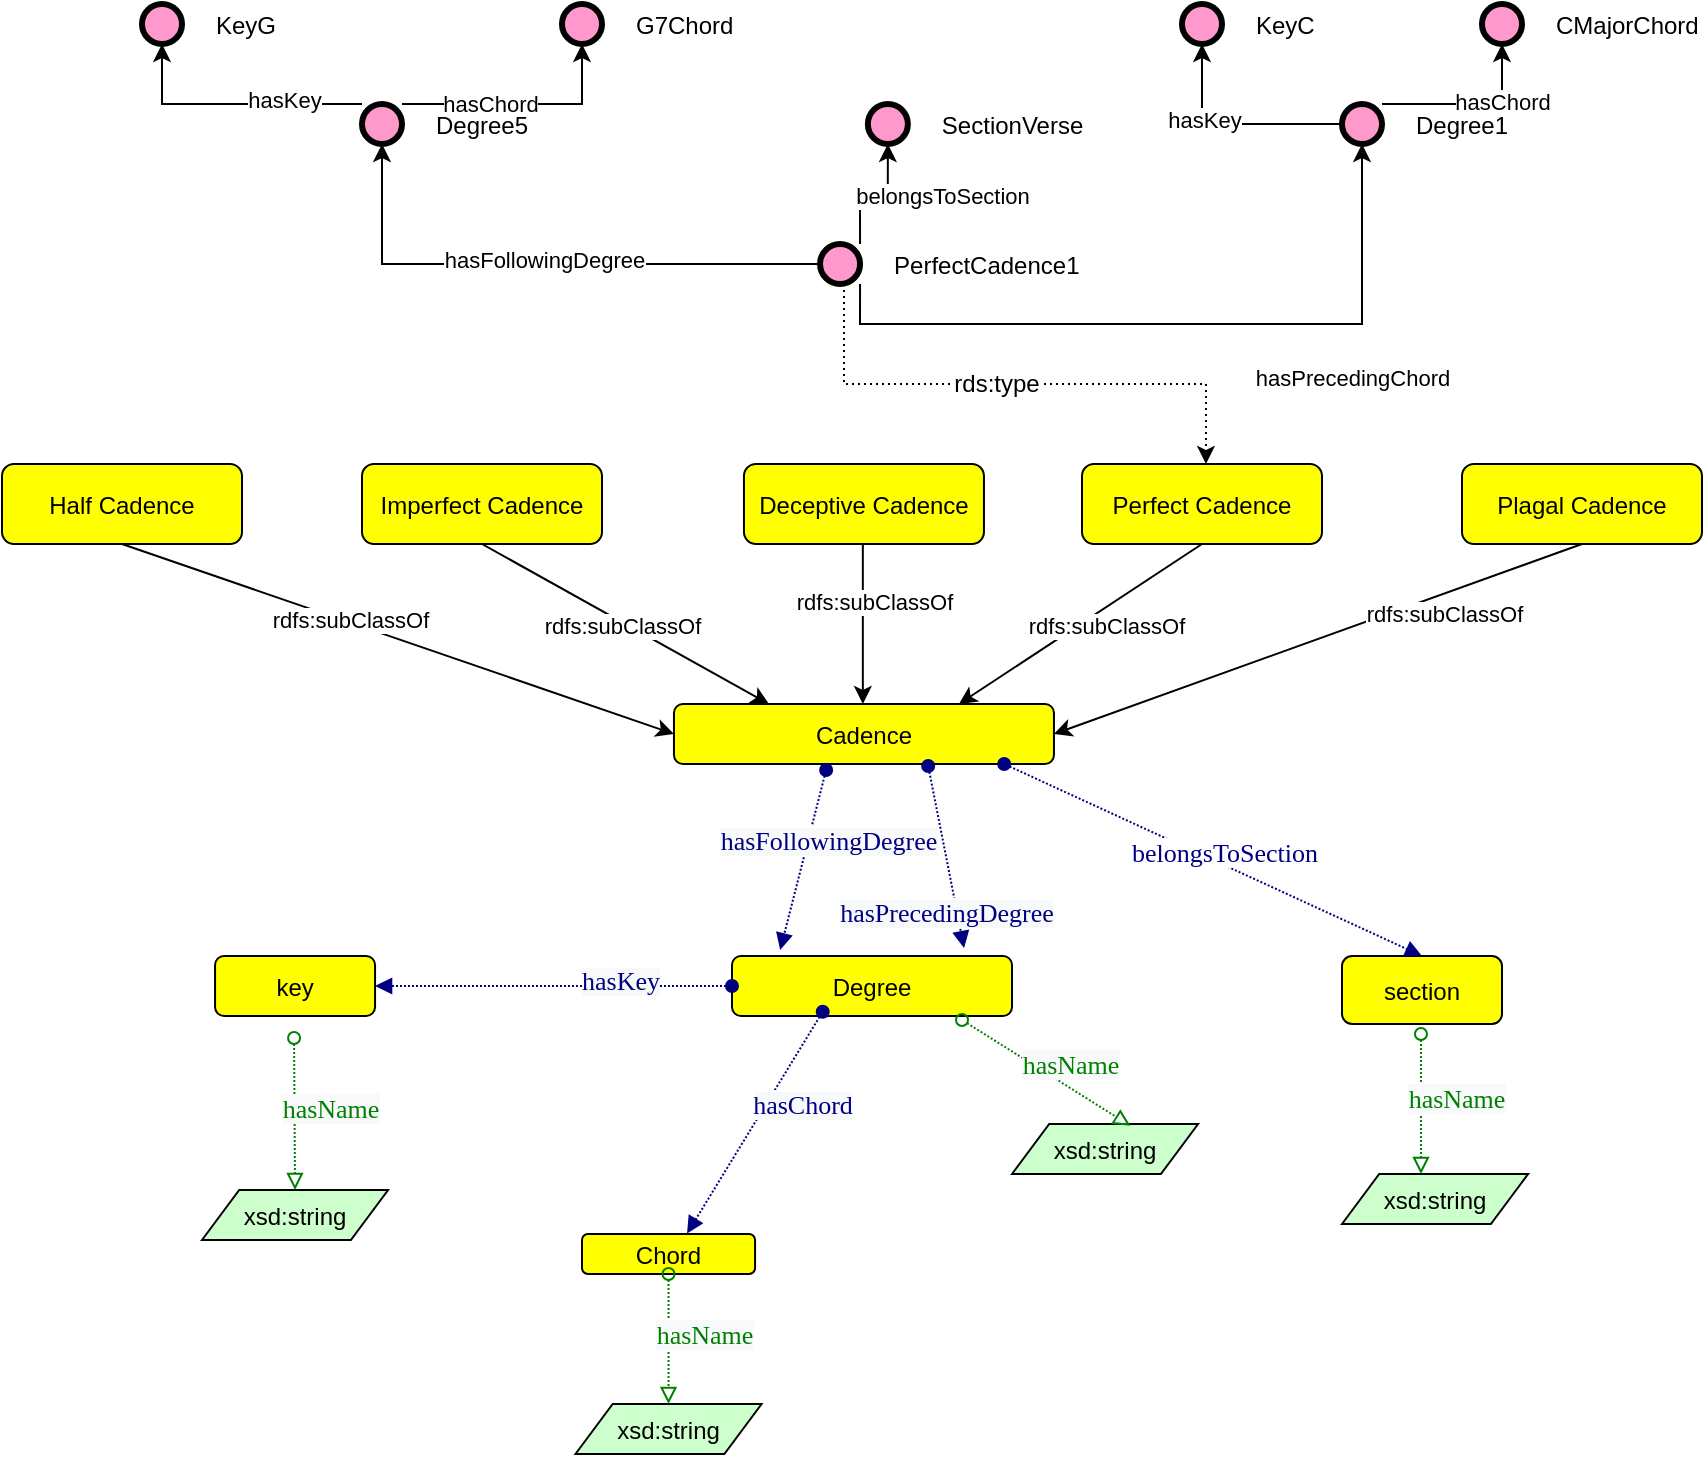 <mxfile version="24.7.5">
  <diagram name="Pagina-1" id="4dVb2HpnD1jWV-ccPuH6">
    <mxGraphModel dx="1020" dy="528" grid="1" gridSize="10" guides="1" tooltips="1" connect="1" arrows="1" fold="1" page="1" pageScale="1" pageWidth="1169" pageHeight="827" math="0" shadow="0">
      <root>
        <mxCell id="0" />
        <mxCell id="1" parent="0" />
        <mxCell id="ysbT00GofvheHlbjGQ7w-10" style="rounded=0;orthogonalLoop=1;jettySize=auto;html=1;exitX=0;exitY=0.5;exitDx=0;exitDy=0;entryX=0.5;entryY=1;entryDx=0;entryDy=0;endArrow=none;endFill=0;startArrow=classic;startFill=1;" parent="1" source="ysbT00GofvheHlbjGQ7w-1" target="ysbT00GofvheHlbjGQ7w-3" edge="1">
          <mxGeometry relative="1" as="geometry" />
        </mxCell>
        <mxCell id="ysbT00GofvheHlbjGQ7w-16" value="rdfs:subClassOf" style="edgeLabel;html=1;align=center;verticalAlign=middle;resizable=0;points=[];" parent="ysbT00GofvheHlbjGQ7w-10" vertex="1" connectable="0">
          <mxGeometry x="0.409" y="2" relative="1" as="geometry">
            <mxPoint x="33" y="8" as="offset" />
          </mxGeometry>
        </mxCell>
        <mxCell id="ysbT00GofvheHlbjGQ7w-11" style="rounded=0;orthogonalLoop=1;jettySize=auto;html=1;exitX=0.5;exitY=1;exitDx=0;exitDy=0;entryX=0.25;entryY=0;entryDx=0;entryDy=0;" parent="1" source="ysbT00GofvheHlbjGQ7w-5" target="ysbT00GofvheHlbjGQ7w-1" edge="1">
          <mxGeometry relative="1" as="geometry" />
        </mxCell>
        <mxCell id="ysbT00GofvheHlbjGQ7w-17" value="rdfs:subClassOf" style="edgeLabel;html=1;align=center;verticalAlign=middle;resizable=0;points=[];" parent="ysbT00GofvheHlbjGQ7w-11" vertex="1" connectable="0">
          <mxGeometry x="0.507" relative="1" as="geometry">
            <mxPoint x="-39" y="-20" as="offset" />
          </mxGeometry>
        </mxCell>
        <mxCell id="ysbT00GofvheHlbjGQ7w-12" style="rounded=0;orthogonalLoop=1;jettySize=auto;html=1;exitX=0.5;exitY=1;exitDx=0;exitDy=0;entryX=0.75;entryY=0;entryDx=0;entryDy=0;" parent="1" source="ysbT00GofvheHlbjGQ7w-6" target="ysbT00GofvheHlbjGQ7w-1" edge="1">
          <mxGeometry relative="1" as="geometry" />
        </mxCell>
        <mxCell id="ysbT00GofvheHlbjGQ7w-18" value="rdfs:subClassOf" style="edgeLabel;html=1;align=center;verticalAlign=middle;resizable=0;points=[];" parent="ysbT00GofvheHlbjGQ7w-12" vertex="1" connectable="0">
          <mxGeometry x="0.628" y="-2" relative="1" as="geometry">
            <mxPoint x="52" y="-23" as="offset" />
          </mxGeometry>
        </mxCell>
        <mxCell id="ysbT00GofvheHlbjGQ7w-13" style="rounded=0;orthogonalLoop=1;jettySize=auto;html=1;exitX=0.5;exitY=1;exitDx=0;exitDy=0;entryX=1;entryY=0.5;entryDx=0;entryDy=0;" parent="1" source="ysbT00GofvheHlbjGQ7w-7" target="ysbT00GofvheHlbjGQ7w-1" edge="1">
          <mxGeometry relative="1" as="geometry" />
        </mxCell>
        <mxCell id="ysbT00GofvheHlbjGQ7w-19" value="rdfs:subClassOf" style="edgeLabel;html=1;align=center;verticalAlign=middle;resizable=0;points=[];" parent="ysbT00GofvheHlbjGQ7w-13" vertex="1" connectable="0">
          <mxGeometry x="0.476" relative="1" as="geometry">
            <mxPoint x="126" y="-35" as="offset" />
          </mxGeometry>
        </mxCell>
        <mxCell id="ysbT00GofvheHlbjGQ7w-1" value="Cadence" style="graphMlID=n4;shape=rect;rounded=1;arcsize=30;fillColor=#ffff00;strokeColor=#000000;strokeWidth=1.0" parent="1" vertex="1">
          <mxGeometry x="415.98" y="360" width="190" height="30" as="geometry" />
        </mxCell>
        <mxCell id="ysbT00GofvheHlbjGQ7w-3" value="Half Cadence" style="graphMlID=n4;shape=rect;rounded=1;arcsize=30;fillColor=#ffff00;strokeColor=#000000;strokeWidth=1.0" parent="1" vertex="1">
          <mxGeometry x="80" y="240" width="120" height="40" as="geometry" />
        </mxCell>
        <mxCell id="ysbT00GofvheHlbjGQ7w-5" value="Imperfect Cadence" style="graphMlID=n4;shape=rect;rounded=1;arcsize=30;fillColor=#ffff00;strokeColor=#000000;strokeWidth=1.0" parent="1" vertex="1">
          <mxGeometry x="260" y="240" width="120" height="40" as="geometry" />
        </mxCell>
        <mxCell id="ysbT00GofvheHlbjGQ7w-6" value="Perfect Cadence" style="graphMlID=n4;shape=rect;rounded=1;arcsize=30;fillColor=#ffff00;strokeColor=#000000;strokeWidth=1.0" parent="1" vertex="1">
          <mxGeometry x="620" y="240" width="120" height="40" as="geometry" />
        </mxCell>
        <mxCell id="ysbT00GofvheHlbjGQ7w-7" value="Plagal Cadence" style="graphMlID=n4;shape=rect;rounded=1;arcsize=30;fillColor=#ffff00;strokeColor=#000000;strokeWidth=1.0" parent="1" vertex="1">
          <mxGeometry x="810" y="240" width="120" height="40" as="geometry" />
        </mxCell>
        <mxCell id="ysbT00GofvheHlbjGQ7w-22" value="Degree" style="graphMlID=n4;shape=rect;rounded=1;arcsize=30;fillColor=#ffff00;strokeColor=#000000;strokeWidth=1.0" parent="1" vertex="1">
          <mxGeometry x="445" y="486" width="140" height="30" as="geometry" />
        </mxCell>
        <mxCell id="ysbT00GofvheHlbjGQ7w-23" value="key" style="graphMlID=n4;shape=rect;rounded=1;arcsize=30;fillColor=#ffff00;strokeColor=#000000;strokeWidth=1.0" parent="1" vertex="1">
          <mxGeometry x="186.53" y="486" width="80" height="30" as="geometry" />
        </mxCell>
        <mxCell id="ysbT00GofvheHlbjGQ7w-24" value="section" style="graphMlID=n4;shape=rect;rounded=1;arcsize=30;fillColor=#ffff00;strokeColor=#000000;strokeWidth=1.0" parent="1" vertex="1">
          <mxGeometry x="750" y="486" width="80" height="34" as="geometry" />
        </mxCell>
        <mxCell id="eLWtmVyoUUouMIqwLgfq-1" value="" style="graphMlID=e6;rounded=0;endArrow=block;strokeColor=#008000;dashed=1;dashPattern=1 1;strokeWidth=1.0;startArrow=oval;startFill=0;endFill=0;" parent="1" edge="1">
          <mxGeometry relative="1" as="geometry">
            <Array as="points" />
            <mxPoint x="789.49" y="525" as="sourcePoint" />
            <mxPoint x="789.49" y="595" as="targetPoint" />
          </mxGeometry>
        </mxCell>
        <mxCell id="eLWtmVyoUUouMIqwLgfq-2" value="&lt;font size=&quot;1&quot; face=&quot;dialog&quot; color=&quot;#008000&quot;&gt;&lt;span style=&quot;background-color: rgb(248, 249, 250); font-size: 13px;&quot;&gt;hasName&lt;/span&gt;&lt;/font&gt;" style="text;html=1;align=center;verticalAlign=middle;resizable=0;points=[];labelBackgroundColor=#ffffff;" parent="eLWtmVyoUUouMIqwLgfq-1" vertex="1" connectable="0">
          <mxGeometry x="-0.087" y="3" relative="1" as="geometry">
            <mxPoint x="14" as="offset" />
          </mxGeometry>
        </mxCell>
        <mxCell id="eLWtmVyoUUouMIqwLgfq-3" value="" style="graphMlID=e6;rounded=0;endArrow=block;strokeColor=#008000;dashed=1;dashPattern=1 1;strokeWidth=1.0;startArrow=oval;startFill=0;endFill=0;entryX=0.5;entryY=0;entryDx=0;entryDy=0;" parent="1" target="eLWtmVyoUUouMIqwLgfq-24" edge="1">
          <mxGeometry relative="1" as="geometry">
            <Array as="points" />
            <mxPoint x="226.03" y="527" as="sourcePoint" />
            <mxPoint x="226.03" y="597" as="targetPoint" />
          </mxGeometry>
        </mxCell>
        <mxCell id="eLWtmVyoUUouMIqwLgfq-4" value="&lt;font size=&quot;1&quot; face=&quot;dialog&quot; color=&quot;#008000&quot;&gt;&lt;span style=&quot;background-color: rgb(248, 249, 250); font-size: 13px;&quot;&gt;hasName&lt;/span&gt;&lt;/font&gt;" style="text;html=1;align=center;verticalAlign=middle;resizable=0;points=[];labelBackgroundColor=#ffffff;" parent="eLWtmVyoUUouMIqwLgfq-3" vertex="1" connectable="0">
          <mxGeometry x="-0.087" y="3" relative="1" as="geometry">
            <mxPoint x="14" as="offset" />
          </mxGeometry>
        </mxCell>
        <mxCell id="eLWtmVyoUUouMIqwLgfq-5" value="" style="graphMlID=e5;rounded=0;endArrow=block;strokeColor=#000080;dashed=1;dashPattern=1 1;strokeWidth=1.0;startArrow=oval;startFill=1;endFill=1;entryX=1;entryY=0.5;entryDx=0;entryDy=0;exitX=0;exitY=0.5;exitDx=0;exitDy=0;" parent="1" source="ysbT00GofvheHlbjGQ7w-22" target="ysbT00GofvheHlbjGQ7w-23" edge="1">
          <mxGeometry relative="1" as="geometry">
            <mxPoint x="440" y="510" as="sourcePoint" />
            <mxPoint x="383.58" y="480" as="targetPoint" />
          </mxGeometry>
        </mxCell>
        <mxCell id="eLWtmVyoUUouMIqwLgfq-6" value="&lt;span style=&quot;color: rgb(0, 0, 128); font-family: dialog; background-color: rgb(248, 249, 250);&quot;&gt;&lt;font style=&quot;font-size: 13px;&quot;&gt;hasKey&lt;/font&gt;&lt;/span&gt;" style="text;html=1;align=center;verticalAlign=middle;resizable=0;points=[];labelBackgroundColor=#ffffff;" parent="eLWtmVyoUUouMIqwLgfq-5" vertex="1" connectable="0">
          <mxGeometry x="-0.138" y="-3" relative="1" as="geometry">
            <mxPoint x="21" as="offset" />
          </mxGeometry>
        </mxCell>
        <mxCell id="eLWtmVyoUUouMIqwLgfq-8" value="" style="graphMlID=e5;rounded=0;endArrow=block;strokeColor=#000080;dashed=1;dashPattern=1 1;strokeWidth=1.0;startArrow=oval;startFill=1;endFill=1;exitX=0.369;exitY=1.1;exitDx=0;exitDy=0;exitPerimeter=0;entryX=0.172;entryY=-0.1;entryDx=0;entryDy=0;entryPerimeter=0;" parent="1" target="ysbT00GofvheHlbjGQ7w-22" edge="1">
          <mxGeometry relative="1" as="geometry">
            <mxPoint x="492.07" y="393" as="sourcePoint" />
            <mxPoint x="415.98" y="490" as="targetPoint" />
          </mxGeometry>
        </mxCell>
        <mxCell id="eLWtmVyoUUouMIqwLgfq-9" value="&lt;span style=&quot;color: rgb(0, 0, 128); font-family: dialog; background-color: rgb(248, 249, 250);&quot;&gt;&lt;font style=&quot;font-size: 13px;&quot;&gt;hasFollowingDegree&lt;/font&gt;&lt;/span&gt;" style="text;html=1;align=center;verticalAlign=middle;resizable=0;points=[];labelBackgroundColor=#ffffff;" parent="eLWtmVyoUUouMIqwLgfq-8" vertex="1" connectable="0">
          <mxGeometry x="-0.138" y="-3" relative="1" as="geometry">
            <mxPoint x="13" y="-3" as="offset" />
          </mxGeometry>
        </mxCell>
        <mxCell id="eLWtmVyoUUouMIqwLgfq-11" value="" style="graphMlID=e5;rounded=0;endArrow=block;strokeColor=#000080;dashed=1;dashPattern=1 1;strokeWidth=1.0;startArrow=oval;startFill=1;endFill=1;exitX=0.669;exitY=1.033;exitDx=0;exitDy=0;exitPerimeter=0;entryX=0.829;entryY=-0.133;entryDx=0;entryDy=0;entryPerimeter=0;" parent="1" source="ysbT00GofvheHlbjGQ7w-1" target="ysbT00GofvheHlbjGQ7w-22" edge="1">
          <mxGeometry relative="1" as="geometry">
            <mxPoint x="488" y="404" as="sourcePoint" />
            <mxPoint x="570" y="490" as="targetPoint" />
          </mxGeometry>
        </mxCell>
        <mxCell id="eLWtmVyoUUouMIqwLgfq-12" value="&lt;span style=&quot;font-family: dialog; background-color: rgb(248, 249, 250);&quot;&gt;&lt;font color=&quot;#000080&quot; style=&quot;font-size: 13px;&quot;&gt;hasPrecedingDegree&lt;/font&gt;&lt;/span&gt;" style="text;html=1;align=center;verticalAlign=middle;resizable=0;points=[];labelBackgroundColor=#ffffff;" parent="eLWtmVyoUUouMIqwLgfq-11" vertex="1" connectable="0">
          <mxGeometry x="-0.138" y="-3" relative="1" as="geometry">
            <mxPoint x="4" y="33" as="offset" />
          </mxGeometry>
        </mxCell>
        <mxCell id="eLWtmVyoUUouMIqwLgfq-13" value="" style="graphMlID=e5;rounded=0;endArrow=block;strokeColor=#000080;dashed=1;dashPattern=1 1;strokeWidth=1.0;startArrow=oval;startFill=1;endFill=1;exitX=0.869;exitY=1;exitDx=0;exitDy=0;entryX=0.5;entryY=0;entryDx=0;entryDy=0;exitPerimeter=0;" parent="1" source="ysbT00GofvheHlbjGQ7w-1" target="ysbT00GofvheHlbjGQ7w-24" edge="1">
          <mxGeometry relative="1" as="geometry">
            <mxPoint x="551.968" y="404" as="sourcePoint" />
            <mxPoint x="552.97" y="480" as="targetPoint" />
          </mxGeometry>
        </mxCell>
        <mxCell id="eLWtmVyoUUouMIqwLgfq-14" value="&lt;span style=&quot;caret-color: rgb(0, 0, 0); font-family: -webkit-standard; text-align: start; text-wrap: wrap;&quot;&gt;&lt;font style=&quot;font-size: 13px;&quot; color=&quot;#000080&quot;&gt;belongsToSection&lt;/font&gt;&lt;/span&gt;" style="text;html=1;align=center;verticalAlign=middle;resizable=0;points=[];labelBackgroundColor=#ffffff;" parent="eLWtmVyoUUouMIqwLgfq-13" vertex="1" connectable="0">
          <mxGeometry x="-0.138" y="-3" relative="1" as="geometry">
            <mxPoint x="21" as="offset" />
          </mxGeometry>
        </mxCell>
        <mxCell id="eLWtmVyoUUouMIqwLgfq-21" value="xsd:string" style="graphMlID=n6;shape=parallelogram;fillColor=#ccffcc;strokeColor=#000000;strokeWidth=1.0" parent="1" vertex="1">
          <mxGeometry x="750" y="595" width="93.05" height="25" as="geometry" />
        </mxCell>
        <mxCell id="eLWtmVyoUUouMIqwLgfq-24" value="xsd:string" style="graphMlID=n6;shape=parallelogram;fillColor=#ccffcc;strokeColor=#000000;strokeWidth=1.0" parent="1" vertex="1">
          <mxGeometry x="180" y="603" width="93.05" height="25" as="geometry" />
        </mxCell>
        <mxCell id="eLWtmVyoUUouMIqwLgfq-41" style="edgeStyle=orthogonalEdgeStyle;rounded=0;orthogonalLoop=1;jettySize=auto;html=1;exitX=0;exitY=0.5;exitDx=0;exitDy=0;entryX=0.5;entryY=1;entryDx=0;entryDy=0;" parent="1" source="eLWtmVyoUUouMIqwLgfq-29" target="eLWtmVyoUUouMIqwLgfq-38" edge="1">
          <mxGeometry relative="1" as="geometry" />
        </mxCell>
        <mxCell id="eLWtmVyoUUouMIqwLgfq-48" value="hasFollowingDegree" style="edgeLabel;html=1;align=center;verticalAlign=middle;resizable=0;points=[];" parent="eLWtmVyoUUouMIqwLgfq-41" vertex="1" connectable="0">
          <mxGeometry x="-0.011" y="-2" relative="1" as="geometry">
            <mxPoint as="offset" />
          </mxGeometry>
        </mxCell>
        <mxCell id="eLWtmVyoUUouMIqwLgfq-43" style="edgeStyle=orthogonalEdgeStyle;rounded=0;orthogonalLoop=1;jettySize=auto;html=1;exitX=1;exitY=0;exitDx=0;exitDy=0;entryX=0.5;entryY=1;entryDx=0;entryDy=0;" parent="1" source="eLWtmVyoUUouMIqwLgfq-29" target="eLWtmVyoUUouMIqwLgfq-36" edge="1">
          <mxGeometry relative="1" as="geometry" />
        </mxCell>
        <mxCell id="eLWtmVyoUUouMIqwLgfq-46" value="belongsToSection" style="edgeLabel;html=1;align=center;verticalAlign=middle;resizable=0;points=[];" parent="eLWtmVyoUUouMIqwLgfq-43" vertex="1" connectable="0">
          <mxGeometry x="0.217" y="-1" relative="1" as="geometry">
            <mxPoint x="26" y="1" as="offset" />
          </mxGeometry>
        </mxCell>
        <mxCell id="eLWtmVyoUUouMIqwLgfq-44" style="edgeStyle=orthogonalEdgeStyle;rounded=0;orthogonalLoop=1;jettySize=auto;html=1;exitX=1;exitY=1;exitDx=0;exitDy=0;entryX=0.5;entryY=1;entryDx=0;entryDy=0;" parent="1" source="eLWtmVyoUUouMIqwLgfq-29" target="eLWtmVyoUUouMIqwLgfq-35" edge="1">
          <mxGeometry relative="1" as="geometry">
            <Array as="points">
              <mxPoint x="509" y="170" />
              <mxPoint x="760" y="170" />
              <mxPoint x="760" y="80" />
            </Array>
          </mxGeometry>
        </mxCell>
        <mxCell id="eLWtmVyoUUouMIqwLgfq-45" value="hasPrecedingChord" style="edgeLabel;html=1;align=center;verticalAlign=middle;resizable=0;points=[];" parent="eLWtmVyoUUouMIqwLgfq-44" vertex="1" connectable="0">
          <mxGeometry x="0.482" y="-2" relative="1" as="geometry">
            <mxPoint x="-2" y="25" as="offset" />
          </mxGeometry>
        </mxCell>
        <mxCell id="eLWtmVyoUUouMIqwLgfq-29" value="PerfectCadence1" style="graphMlID=n9;shape=ellipse;fillColor=#ff99cc;strokeColor=#000000;strokeWidth=3.0;verticalAlign=middle;labelPosition=right;verticalLabelPosition=middle;align=left;spacingRight=1;spacing=17;" parent="1" vertex="1">
          <mxGeometry x="489.03" y="130" width="20" height="20" as="geometry" />
        </mxCell>
        <mxCell id="eLWtmVyoUUouMIqwLgfq-32" value="" style="endArrow=classic;html=1;textDirection=ltr;rounded=0;edgeStyle=orthogonalEdgeStyle;dashed=1;dashPattern=1 2;" parent="1" edge="1">
          <mxGeometry width="50" height="50" relative="1" as="geometry">
            <mxPoint x="501" y="150" as="sourcePoint" />
            <mxPoint x="681.98" y="240" as="targetPoint" />
            <Array as="points">
              <mxPoint x="501" y="200" />
              <mxPoint x="682" y="200" />
            </Array>
          </mxGeometry>
        </mxCell>
        <mxCell id="eLWtmVyoUUouMIqwLgfq-33" value="rds:type" style="text;html=1;align=center;verticalAlign=middle;resizable=0;points=[];labelBackgroundColor=#ffffff;rotation=0;" parent="eLWtmVyoUUouMIqwLgfq-32" vertex="1" connectable="0">
          <mxGeometry x="-0.221" relative="1" as="geometry">
            <mxPoint x="19.95" as="offset" />
          </mxGeometry>
        </mxCell>
        <mxCell id="hQNiIXWR_pvXNetCPbt0-9" style="edgeStyle=orthogonalEdgeStyle;rounded=0;orthogonalLoop=1;jettySize=auto;html=1;exitX=0;exitY=0.5;exitDx=0;exitDy=0;entryX=0.5;entryY=1;entryDx=0;entryDy=0;" edge="1" parent="1" source="eLWtmVyoUUouMIqwLgfq-35" target="hQNiIXWR_pvXNetCPbt0-4">
          <mxGeometry relative="1" as="geometry" />
        </mxCell>
        <mxCell id="hQNiIXWR_pvXNetCPbt0-12" value="hasKey" style="edgeLabel;html=1;align=center;verticalAlign=middle;resizable=0;points=[];" vertex="1" connectable="0" parent="hQNiIXWR_pvXNetCPbt0-9">
          <mxGeometry x="0.307" y="-1" relative="1" as="geometry">
            <mxPoint as="offset" />
          </mxGeometry>
        </mxCell>
        <mxCell id="hQNiIXWR_pvXNetCPbt0-10" style="edgeStyle=orthogonalEdgeStyle;rounded=0;orthogonalLoop=1;jettySize=auto;html=1;exitX=1;exitY=0;exitDx=0;exitDy=0;entryX=0.5;entryY=1;entryDx=0;entryDy=0;" edge="1" parent="1" source="eLWtmVyoUUouMIqwLgfq-35" target="hQNiIXWR_pvXNetCPbt0-3">
          <mxGeometry relative="1" as="geometry">
            <Array as="points">
              <mxPoint x="830" y="60" />
            </Array>
          </mxGeometry>
        </mxCell>
        <mxCell id="hQNiIXWR_pvXNetCPbt0-11" value="hasChord" style="edgeLabel;html=1;align=center;verticalAlign=middle;resizable=0;points=[];" vertex="1" connectable="0" parent="hQNiIXWR_pvXNetCPbt0-10">
          <mxGeometry x="0.361" relative="1" as="geometry">
            <mxPoint as="offset" />
          </mxGeometry>
        </mxCell>
        <mxCell id="eLWtmVyoUUouMIqwLgfq-35" value="Degree1" style="graphMlID=n9;shape=ellipse;fillColor=#ff99cc;strokeColor=#000000;strokeWidth=3.0;verticalAlign=middle;labelPosition=right;verticalLabelPosition=middle;align=left;spacingRight=1;spacing=17;" parent="1" vertex="1">
          <mxGeometry x="750" y="60" width="20" height="20" as="geometry" />
        </mxCell>
        <mxCell id="eLWtmVyoUUouMIqwLgfq-36" value="SectionVerse" style="graphMlID=n9;shape=ellipse;fillColor=#ff99cc;strokeColor=#000000;strokeWidth=3.0;verticalAlign=middle;labelPosition=right;verticalLabelPosition=middle;align=left;spacingRight=1;spacing=17;" parent="1" vertex="1">
          <mxGeometry x="512.93" y="60" width="20" height="20" as="geometry" />
        </mxCell>
        <mxCell id="eLWtmVyoUUouMIqwLgfq-37" value="G7Chord" style="graphMlID=n9;shape=ellipse;fillColor=#ff99cc;strokeColor=#000000;strokeWidth=3.0;verticalAlign=middle;labelPosition=right;verticalLabelPosition=middle;align=left;spacingRight=1;spacing=17;" parent="1" vertex="1">
          <mxGeometry x="360" y="10" width="20" height="20" as="geometry" />
        </mxCell>
        <mxCell id="hQNiIXWR_pvXNetCPbt0-5" style="edgeStyle=orthogonalEdgeStyle;rounded=0;orthogonalLoop=1;jettySize=auto;html=1;exitX=1;exitY=0;exitDx=0;exitDy=0;entryX=0.5;entryY=1;entryDx=0;entryDy=0;" edge="1" parent="1" source="eLWtmVyoUUouMIqwLgfq-38" target="eLWtmVyoUUouMIqwLgfq-37">
          <mxGeometry relative="1" as="geometry">
            <Array as="points">
              <mxPoint x="370" y="60" />
            </Array>
          </mxGeometry>
        </mxCell>
        <mxCell id="hQNiIXWR_pvXNetCPbt0-8" value="hasChord" style="edgeLabel;html=1;align=center;verticalAlign=middle;resizable=0;points=[];" vertex="1" connectable="0" parent="hQNiIXWR_pvXNetCPbt0-5">
          <mxGeometry x="-0.276" relative="1" as="geometry">
            <mxPoint as="offset" />
          </mxGeometry>
        </mxCell>
        <mxCell id="hQNiIXWR_pvXNetCPbt0-6" style="edgeStyle=orthogonalEdgeStyle;rounded=0;orthogonalLoop=1;jettySize=auto;html=1;exitX=0;exitY=0;exitDx=0;exitDy=0;entryX=0.5;entryY=1;entryDx=0;entryDy=0;" edge="1" parent="1" source="eLWtmVyoUUouMIqwLgfq-38" target="hQNiIXWR_pvXNetCPbt0-2">
          <mxGeometry relative="1" as="geometry">
            <Array as="points">
              <mxPoint x="160" y="60" />
            </Array>
          </mxGeometry>
        </mxCell>
        <mxCell id="hQNiIXWR_pvXNetCPbt0-7" value="hasKey" style="edgeLabel;html=1;align=center;verticalAlign=middle;resizable=0;points=[];" vertex="1" connectable="0" parent="hQNiIXWR_pvXNetCPbt0-6">
          <mxGeometry x="-0.4" y="-2" relative="1" as="geometry">
            <mxPoint as="offset" />
          </mxGeometry>
        </mxCell>
        <mxCell id="eLWtmVyoUUouMIqwLgfq-38" value="Degree5" style="graphMlID=n9;shape=ellipse;fillColor=#ff99cc;strokeColor=#000000;strokeWidth=3.0;verticalAlign=middle;labelPosition=right;verticalLabelPosition=middle;align=left;spacingRight=1;spacing=17;" parent="1" vertex="1">
          <mxGeometry x="260" y="60" width="20" height="20" as="geometry" />
        </mxCell>
        <mxCell id="eLWtmVyoUUouMIqwLgfq-49" value="xsd:string" style="graphMlID=n6;shape=parallelogram;fillColor=#ccffcc;strokeColor=#000000;strokeWidth=1.0" parent="1" vertex="1">
          <mxGeometry x="585" y="570" width="93.05" height="25" as="geometry" />
        </mxCell>
        <mxCell id="eLWtmVyoUUouMIqwLgfq-50" value="" style="graphMlID=e6;rounded=0;endArrow=block;strokeColor=#008000;dashed=1;dashPattern=1 1;strokeWidth=1.0;startArrow=oval;startFill=0;endFill=0;entryX=0.636;entryY=0.036;entryDx=0;entryDy=0;entryPerimeter=0;" parent="1" target="eLWtmVyoUUouMIqwLgfq-49" edge="1">
          <mxGeometry relative="1" as="geometry">
            <Array as="points" />
            <mxPoint x="560" y="518" as="sourcePoint" />
            <mxPoint x="583.98" y="586" as="targetPoint" />
          </mxGeometry>
        </mxCell>
        <mxCell id="eLWtmVyoUUouMIqwLgfq-51" value="&lt;font size=&quot;1&quot; face=&quot;dialog&quot; color=&quot;#008000&quot;&gt;&lt;span style=&quot;background-color: rgb(248, 249, 250); font-size: 13px;&quot;&gt;hasName&lt;/span&gt;&lt;/font&gt;" style="text;html=1;align=center;verticalAlign=middle;resizable=0;points=[];labelBackgroundColor=#ffffff;" parent="eLWtmVyoUUouMIqwLgfq-50" vertex="1" connectable="0">
          <mxGeometry x="-0.087" y="3" relative="1" as="geometry">
            <mxPoint x="14" as="offset" />
          </mxGeometry>
        </mxCell>
        <mxCell id="eLWtmVyoUUouMIqwLgfq-52" value="Chord" style="graphMlID=n4;shape=rect;rounded=1;arcsize=30;fillColor=#ffff00;strokeColor=#000000;strokeWidth=1.0" parent="1" vertex="1">
          <mxGeometry x="370" y="625" width="86.53" height="20" as="geometry" />
        </mxCell>
        <mxCell id="eLWtmVyoUUouMIqwLgfq-53" value="" style="graphMlID=e5;rounded=0;endArrow=block;strokeColor=#000080;dashed=1;dashPattern=1 1;strokeWidth=1.0;startArrow=oval;startFill=1;endFill=1;entryX=0.607;entryY=-0.011;entryDx=0;entryDy=0;entryPerimeter=0;exitX=0.324;exitY=0.928;exitDx=0;exitDy=0;exitPerimeter=0;" parent="1" source="ysbT00GofvheHlbjGQ7w-22" target="eLWtmVyoUUouMIqwLgfq-52" edge="1">
          <mxGeometry relative="1" as="geometry">
            <mxPoint x="450" y="520" as="sourcePoint" />
            <mxPoint x="307" y="513" as="targetPoint" />
          </mxGeometry>
        </mxCell>
        <mxCell id="eLWtmVyoUUouMIqwLgfq-54" value="&lt;span style=&quot;color: rgb(0, 0, 128); font-family: dialog; background-color: rgb(248, 249, 250);&quot;&gt;&lt;font style=&quot;font-size: 13px;&quot;&gt;hasChord&lt;/font&gt;&lt;/span&gt;" style="text;html=1;align=center;verticalAlign=middle;resizable=0;points=[];labelBackgroundColor=#ffffff;" parent="eLWtmVyoUUouMIqwLgfq-53" vertex="1" connectable="0">
          <mxGeometry x="-0.138" y="-3" relative="1" as="geometry">
            <mxPoint x="21" as="offset" />
          </mxGeometry>
        </mxCell>
        <mxCell id="eLWtmVyoUUouMIqwLgfq-55" value="xsd:string" style="graphMlID=n6;shape=parallelogram;fillColor=#ccffcc;strokeColor=#000000;strokeWidth=1.0" parent="1" vertex="1">
          <mxGeometry x="366.74" y="710" width="93.05" height="25" as="geometry" />
        </mxCell>
        <mxCell id="eLWtmVyoUUouMIqwLgfq-56" value="" style="graphMlID=e6;rounded=0;endArrow=block;strokeColor=#008000;dashed=1;dashPattern=1 1;strokeWidth=1.0;startArrow=oval;startFill=0;endFill=0;exitX=0.5;exitY=1;exitDx=0;exitDy=0;entryX=0.5;entryY=0;entryDx=0;entryDy=0;" parent="1" source="eLWtmVyoUUouMIqwLgfq-52" target="eLWtmVyoUUouMIqwLgfq-55" edge="1">
          <mxGeometry relative="1" as="geometry">
            <Array as="points" />
            <mxPoint x="590.98" y="528" as="sourcePoint" />
            <mxPoint x="440" y="722.222" as="targetPoint" />
          </mxGeometry>
        </mxCell>
        <mxCell id="eLWtmVyoUUouMIqwLgfq-57" value="&lt;font size=&quot;1&quot; face=&quot;dialog&quot; color=&quot;#008000&quot;&gt;&lt;span style=&quot;background-color: rgb(248, 249, 250); font-size: 13px;&quot;&gt;hasName&lt;/span&gt;&lt;/font&gt;" style="text;html=1;align=center;verticalAlign=middle;resizable=0;points=[];labelBackgroundColor=#ffffff;" parent="eLWtmVyoUUouMIqwLgfq-56" vertex="1" connectable="0">
          <mxGeometry x="-0.087" y="3" relative="1" as="geometry">
            <mxPoint x="14" as="offset" />
          </mxGeometry>
        </mxCell>
        <mxCell id="eLWtmVyoUUouMIqwLgfq-58" value="Deceptive Cadence" style="graphMlID=n4;shape=rect;rounded=1;arcsize=30;fillColor=#ffff00;strokeColor=#000000;strokeWidth=1.0" parent="1" vertex="1">
          <mxGeometry x="450.98" y="240" width="120" height="40" as="geometry" />
        </mxCell>
        <mxCell id="eLWtmVyoUUouMIqwLgfq-59" style="rounded=0;orthogonalLoop=1;jettySize=auto;html=1;exitX=0.5;exitY=1;exitDx=0;exitDy=0;" parent="1" edge="1">
          <mxGeometry relative="1" as="geometry">
            <mxPoint x="510.42" y="280" as="sourcePoint" />
            <mxPoint x="510.42" y="360" as="targetPoint" />
          </mxGeometry>
        </mxCell>
        <mxCell id="eLWtmVyoUUouMIqwLgfq-60" value="rdfs:subClassOf" style="edgeLabel;html=1;align=center;verticalAlign=middle;resizable=0;points=[];" parent="eLWtmVyoUUouMIqwLgfq-59" vertex="1" connectable="0">
          <mxGeometry x="0.628" y="-2" relative="1" as="geometry">
            <mxPoint x="7" y="-36" as="offset" />
          </mxGeometry>
        </mxCell>
        <mxCell id="hQNiIXWR_pvXNetCPbt0-2" value="KeyG" style="graphMlID=n9;shape=ellipse;fillColor=#ff99cc;strokeColor=#000000;strokeWidth=3.0;verticalAlign=middle;labelPosition=right;verticalLabelPosition=middle;align=left;spacingRight=1;spacing=17;" vertex="1" parent="1">
          <mxGeometry x="150" y="10" width="20" height="20" as="geometry" />
        </mxCell>
        <mxCell id="hQNiIXWR_pvXNetCPbt0-3" value="CMajorChord" style="graphMlID=n9;shape=ellipse;fillColor=#ff99cc;strokeColor=#000000;strokeWidth=3.0;verticalAlign=middle;labelPosition=right;verticalLabelPosition=middle;align=left;spacingRight=1;spacing=17;" vertex="1" parent="1">
          <mxGeometry x="820" y="10" width="20" height="20" as="geometry" />
        </mxCell>
        <mxCell id="hQNiIXWR_pvXNetCPbt0-4" value="KeyC" style="graphMlID=n9;shape=ellipse;fillColor=#ff99cc;strokeColor=#000000;strokeWidth=3.0;verticalAlign=middle;labelPosition=right;verticalLabelPosition=middle;align=left;spacingRight=1;spacing=17;" vertex="1" parent="1">
          <mxGeometry x="670" y="10" width="20" height="20" as="geometry" />
        </mxCell>
      </root>
    </mxGraphModel>
  </diagram>
</mxfile>
